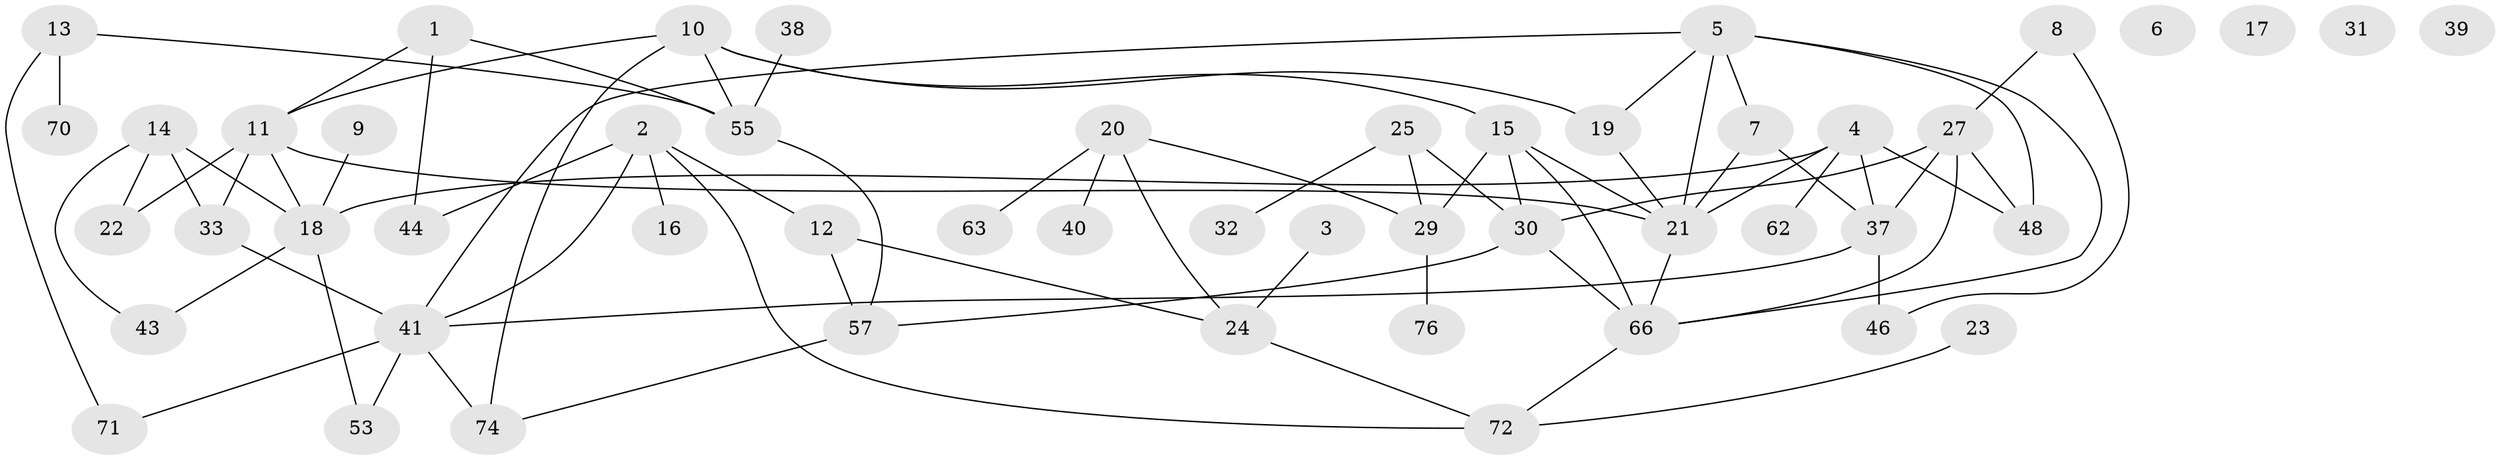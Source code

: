 // Generated by graph-tools (version 1.1) at 2025/23/03/03/25 07:23:27]
// undirected, 51 vertices, 77 edges
graph export_dot {
graph [start="1"]
  node [color=gray90,style=filled];
  1 [super="+54"];
  2 [super="+36"];
  3;
  4 [super="+59"];
  5 [super="+58"];
  6;
  7;
  8 [super="+45"];
  9 [super="+26"];
  10 [super="+69"];
  11 [super="+50"];
  12;
  13 [super="+77"];
  14 [super="+56"];
  15;
  16;
  17;
  18 [super="+28"];
  19 [super="+73"];
  20 [super="+51"];
  21 [super="+64"];
  22 [super="+35"];
  23;
  24 [super="+42"];
  25 [super="+67"];
  27 [super="+47"];
  29 [super="+52"];
  30 [super="+34"];
  31;
  32;
  33;
  37 [super="+65"];
  38;
  39;
  40;
  41 [super="+61"];
  43;
  44 [super="+49"];
  46;
  48;
  53;
  55 [super="+60"];
  57 [super="+75"];
  62;
  63;
  66 [super="+68"];
  70;
  71;
  72 [super="+78"];
  74;
  76;
  1 -- 11;
  1 -- 55;
  1 -- 44;
  2 -- 12;
  2 -- 16;
  2 -- 41;
  2 -- 44;
  2 -- 72;
  3 -- 24;
  4 -- 18;
  4 -- 37;
  4 -- 48;
  4 -- 62;
  4 -- 21;
  5 -- 7;
  5 -- 48;
  5 -- 66;
  5 -- 41;
  5 -- 19;
  5 -- 21;
  7 -- 21;
  7 -- 37;
  8 -- 27;
  8 -- 46;
  9 -- 18;
  10 -- 11;
  10 -- 19;
  10 -- 74;
  10 -- 55;
  10 -- 15;
  11 -- 18 [weight=2];
  11 -- 22;
  11 -- 33;
  11 -- 21;
  12 -- 24;
  12 -- 57;
  13 -- 71;
  13 -- 70;
  13 -- 55;
  14 -- 33;
  14 -- 43;
  14 -- 18;
  14 -- 22;
  15 -- 21;
  15 -- 29;
  15 -- 66;
  15 -- 30;
  18 -- 43;
  18 -- 53;
  19 -- 21;
  20 -- 24;
  20 -- 40;
  20 -- 29;
  20 -- 63;
  21 -- 66;
  23 -- 72;
  24 -- 72;
  25 -- 29;
  25 -- 32;
  25 -- 30;
  27 -- 48;
  27 -- 37;
  27 -- 30;
  27 -- 66;
  29 -- 76;
  30 -- 57;
  30 -- 66;
  33 -- 41;
  37 -- 41;
  37 -- 46;
  38 -- 55;
  41 -- 53;
  41 -- 71;
  41 -- 74;
  55 -- 57;
  57 -- 74;
  66 -- 72;
}
